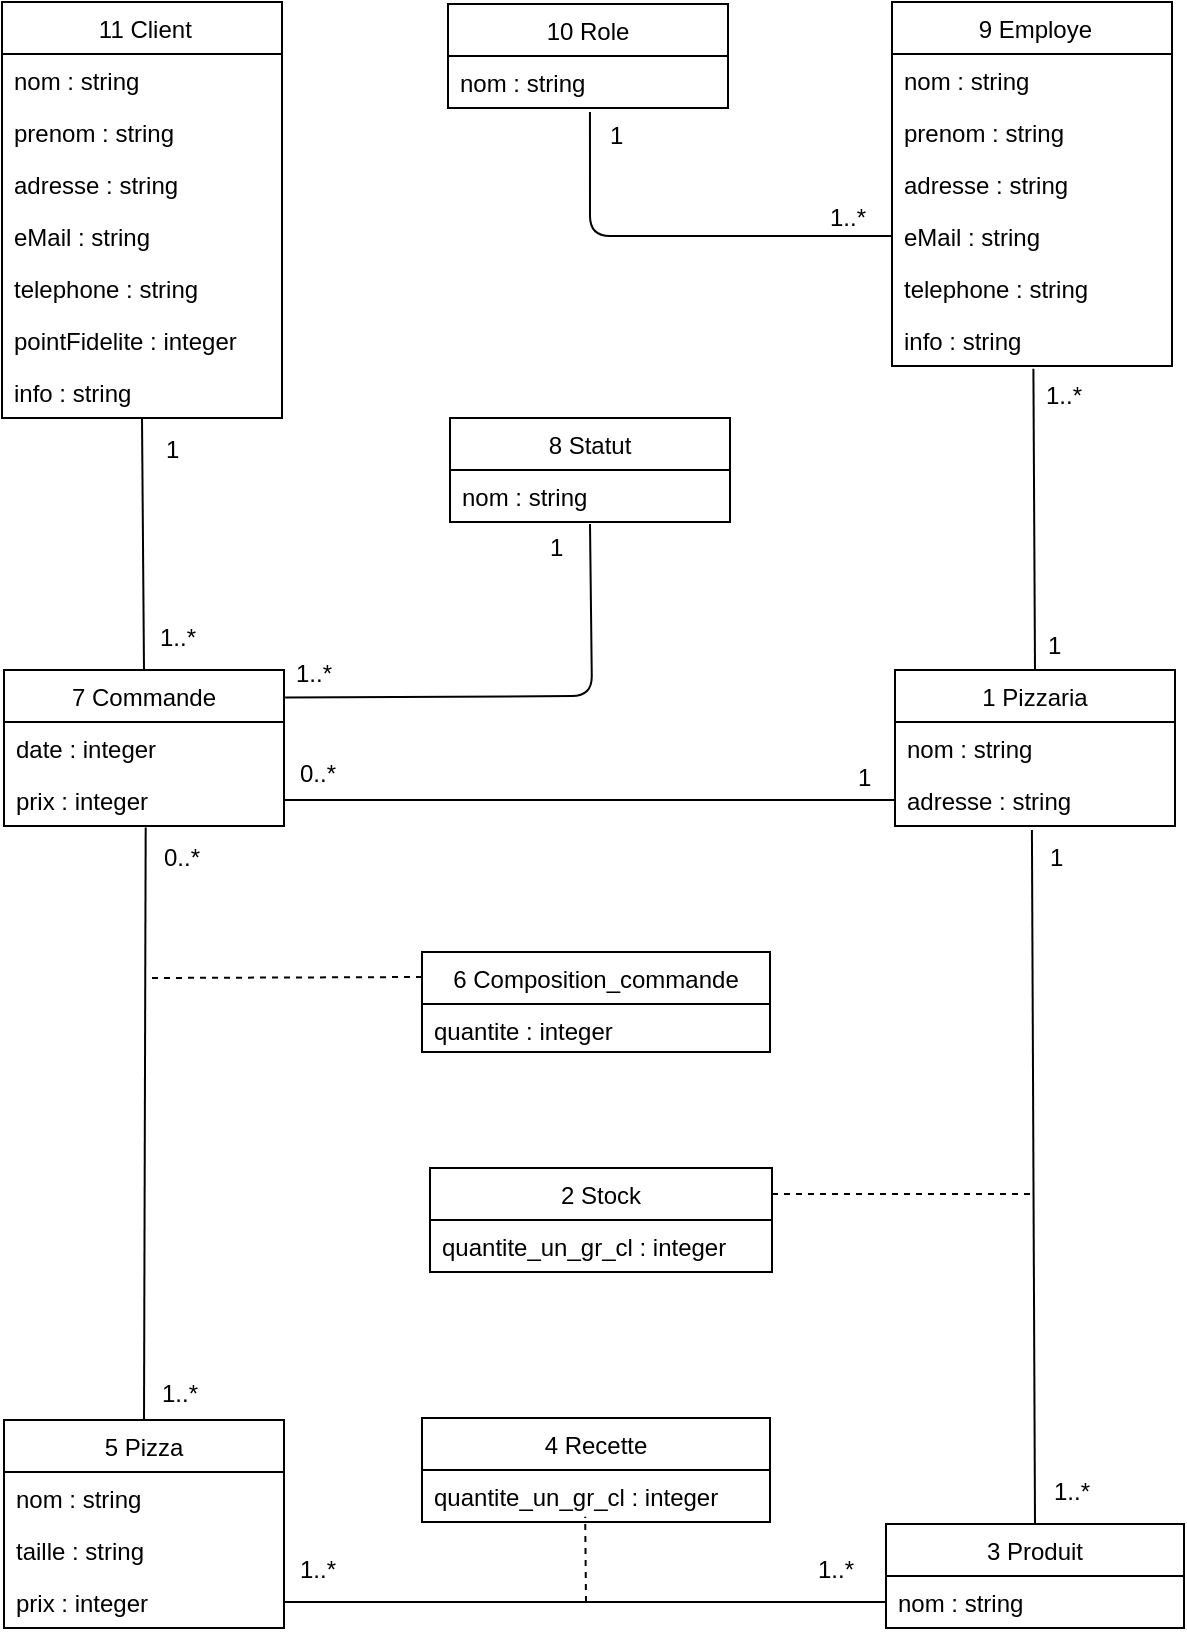 <mxfile version="11.3.0" type="device" pages="1"><diagram id="xOAzW3bwkifzXQIWb2uz" name="Page-1"><mxGraphModel dx="1072" dy="612" grid="1" gridSize="10" guides="1" tooltips="1" connect="1" arrows="1" fold="1" page="1" pageScale="1" pageWidth="827" pageHeight="1169" math="0" shadow="0"><root><mxCell id="0"/><mxCell id="1" parent="0"/><mxCell id="HF8nwe_J0CtAmXE-Xgfd-1" value=" 11 Client" style="swimlane;fontStyle=0;childLayout=stackLayout;horizontal=1;startSize=26;fillColor=none;horizontalStack=0;resizeParent=1;resizeParentMax=0;resizeLast=0;collapsible=1;marginBottom=0;" parent="1" vertex="1"><mxGeometry x="106" y="97" width="140" height="208" as="geometry"/></mxCell><mxCell id="HF8nwe_J0CtAmXE-Xgfd-2" value="nom : string" style="text;strokeColor=none;fillColor=none;align=left;verticalAlign=top;spacingLeft=4;spacingRight=4;overflow=hidden;rotatable=0;points=[[0,0.5],[1,0.5]];portConstraint=eastwest;" parent="HF8nwe_J0CtAmXE-Xgfd-1" vertex="1"><mxGeometry y="26" width="140" height="26" as="geometry"/></mxCell><mxCell id="HF8nwe_J0CtAmXE-Xgfd-3" value="prenom : string" style="text;strokeColor=none;fillColor=none;align=left;verticalAlign=top;spacingLeft=4;spacingRight=4;overflow=hidden;rotatable=0;points=[[0,0.5],[1,0.5]];portConstraint=eastwest;" parent="HF8nwe_J0CtAmXE-Xgfd-1" vertex="1"><mxGeometry y="52" width="140" height="26" as="geometry"/></mxCell><mxCell id="HF8nwe_J0CtAmXE-Xgfd-4" value="adresse : string" style="text;strokeColor=none;fillColor=none;align=left;verticalAlign=top;spacingLeft=4;spacingRight=4;overflow=hidden;rotatable=0;points=[[0,0.5],[1,0.5]];portConstraint=eastwest;" parent="HF8nwe_J0CtAmXE-Xgfd-1" vertex="1"><mxGeometry y="78" width="140" height="26" as="geometry"/></mxCell><mxCell id="HF8nwe_J0CtAmXE-Xgfd-25" value="eMail : string" style="text;strokeColor=none;fillColor=none;align=left;verticalAlign=top;spacingLeft=4;spacingRight=4;overflow=hidden;rotatable=0;points=[[0,0.5],[1,0.5]];portConstraint=eastwest;" parent="HF8nwe_J0CtAmXE-Xgfd-1" vertex="1"><mxGeometry y="104" width="140" height="26" as="geometry"/></mxCell><mxCell id="HF8nwe_J0CtAmXE-Xgfd-26" value="telephone : string" style="text;strokeColor=none;fillColor=none;align=left;verticalAlign=top;spacingLeft=4;spacingRight=4;overflow=hidden;rotatable=0;points=[[0,0.5],[1,0.5]];portConstraint=eastwest;" parent="HF8nwe_J0CtAmXE-Xgfd-1" vertex="1"><mxGeometry y="130" width="140" height="26" as="geometry"/></mxCell><mxCell id="HF8nwe_J0CtAmXE-Xgfd-27" value="pointFidelite : integer" style="text;strokeColor=none;fillColor=none;align=left;verticalAlign=top;spacingLeft=4;spacingRight=4;overflow=hidden;rotatable=0;points=[[0,0.5],[1,0.5]];portConstraint=eastwest;" parent="HF8nwe_J0CtAmXE-Xgfd-1" vertex="1"><mxGeometry y="156" width="140" height="26" as="geometry"/></mxCell><mxCell id="HF8nwe_J0CtAmXE-Xgfd-28" value="info : string" style="text;strokeColor=none;fillColor=none;align=left;verticalAlign=top;spacingLeft=4;spacingRight=4;overflow=hidden;rotatable=0;points=[[0,0.5],[1,0.5]];portConstraint=eastwest;" parent="HF8nwe_J0CtAmXE-Xgfd-1" vertex="1"><mxGeometry y="182" width="140" height="26" as="geometry"/></mxCell><mxCell id="HF8nwe_J0CtAmXE-Xgfd-9" value="7 Commande" style="swimlane;fontStyle=0;childLayout=stackLayout;horizontal=1;startSize=26;fillColor=none;horizontalStack=0;resizeParent=1;resizeParentMax=0;resizeLast=0;collapsible=1;marginBottom=0;" parent="1" vertex="1"><mxGeometry x="107" y="431" width="140" height="78" as="geometry"><mxRectangle x="160" y="652" width="100" height="26" as="alternateBounds"/></mxGeometry></mxCell><mxCell id="HF8nwe_J0CtAmXE-Xgfd-10" value="date : integer" style="text;strokeColor=none;fillColor=none;align=left;verticalAlign=top;spacingLeft=4;spacingRight=4;overflow=hidden;rotatable=0;points=[[0,0.5],[1,0.5]];portConstraint=eastwest;" parent="HF8nwe_J0CtAmXE-Xgfd-9" vertex="1"><mxGeometry y="26" width="140" height="26" as="geometry"/></mxCell><mxCell id="hGZkuRpMKFe-JLPiSKjS-1" value="prix : integer" style="text;strokeColor=none;fillColor=none;align=left;verticalAlign=top;spacingLeft=4;spacingRight=4;overflow=hidden;rotatable=0;points=[[0,0.5],[1,0.5]];portConstraint=eastwest;" parent="HF8nwe_J0CtAmXE-Xgfd-9" vertex="1"><mxGeometry y="52" width="140" height="26" as="geometry"/></mxCell><mxCell id="HF8nwe_J0CtAmXE-Xgfd-13" value="1 Pizzaria" style="swimlane;fontStyle=0;childLayout=stackLayout;horizontal=1;startSize=26;fillColor=none;horizontalStack=0;resizeParent=1;resizeParentMax=0;resizeLast=0;collapsible=1;marginBottom=0;" parent="1" vertex="1"><mxGeometry x="552.5" y="431" width="140" height="78" as="geometry"/></mxCell><mxCell id="HF8nwe_J0CtAmXE-Xgfd-14" value="nom : string" style="text;strokeColor=none;fillColor=none;align=left;verticalAlign=top;spacingLeft=4;spacingRight=4;overflow=hidden;rotatable=0;points=[[0,0.5],[1,0.5]];portConstraint=eastwest;" parent="HF8nwe_J0CtAmXE-Xgfd-13" vertex="1"><mxGeometry y="26" width="140" height="26" as="geometry"/></mxCell><mxCell id="hGZkuRpMKFe-JLPiSKjS-2" value="adresse : string" style="text;strokeColor=none;fillColor=none;align=left;verticalAlign=top;spacingLeft=4;spacingRight=4;overflow=hidden;rotatable=0;points=[[0,0.5],[1,0.5]];portConstraint=eastwest;" parent="HF8nwe_J0CtAmXE-Xgfd-13" vertex="1"><mxGeometry y="52" width="140" height="26" as="geometry"/></mxCell><mxCell id="HF8nwe_J0CtAmXE-Xgfd-17" value="5 Pizza" style="swimlane;fontStyle=0;childLayout=stackLayout;horizontal=1;startSize=26;fillColor=none;horizontalStack=0;resizeParent=1;resizeParentMax=0;resizeLast=0;collapsible=1;marginBottom=0;" parent="1" vertex="1"><mxGeometry x="107" y="806" width="140" height="104" as="geometry"/></mxCell><mxCell id="HF8nwe_J0CtAmXE-Xgfd-18" value="nom : string" style="text;strokeColor=none;fillColor=none;align=left;verticalAlign=top;spacingLeft=4;spacingRight=4;overflow=hidden;rotatable=0;points=[[0,0.5],[1,0.5]];portConstraint=eastwest;" parent="HF8nwe_J0CtAmXE-Xgfd-17" vertex="1"><mxGeometry y="26" width="140" height="26" as="geometry"/></mxCell><mxCell id="HF8nwe_J0CtAmXE-Xgfd-19" value="taille : string" style="text;strokeColor=none;fillColor=none;align=left;verticalAlign=top;spacingLeft=4;spacingRight=4;overflow=hidden;rotatable=0;points=[[0,0.5],[1,0.5]];portConstraint=eastwest;" parent="HF8nwe_J0CtAmXE-Xgfd-17" vertex="1"><mxGeometry y="52" width="140" height="26" as="geometry"/></mxCell><mxCell id="HF8nwe_J0CtAmXE-Xgfd-20" value="prix : integer" style="text;strokeColor=none;fillColor=none;align=left;verticalAlign=top;spacingLeft=4;spacingRight=4;overflow=hidden;rotatable=0;points=[[0,0.5],[1,0.5]];portConstraint=eastwest;" parent="HF8nwe_J0CtAmXE-Xgfd-17" vertex="1"><mxGeometry y="78" width="140" height="26" as="geometry"/></mxCell><mxCell id="HF8nwe_J0CtAmXE-Xgfd-21" value="3 Produit" style="swimlane;fontStyle=0;childLayout=stackLayout;horizontal=1;startSize=26;fillColor=none;horizontalStack=0;resizeParent=1;resizeParentMax=0;resizeLast=0;collapsible=1;marginBottom=0;" parent="1" vertex="1"><mxGeometry x="548" y="858" width="149" height="52" as="geometry"/></mxCell><mxCell id="HF8nwe_J0CtAmXE-Xgfd-22" value="nom : string" style="text;strokeColor=none;fillColor=none;align=left;verticalAlign=top;spacingLeft=4;spacingRight=4;overflow=hidden;rotatable=0;points=[[0,0.5],[1,0.5]];portConstraint=eastwest;" parent="HF8nwe_J0CtAmXE-Xgfd-21" vertex="1"><mxGeometry y="26" width="149" height="26" as="geometry"/></mxCell><mxCell id="HF8nwe_J0CtAmXE-Xgfd-29" value=" 9 Employe" style="swimlane;fontStyle=0;childLayout=stackLayout;horizontal=1;startSize=26;fillColor=none;horizontalStack=0;resizeParent=1;resizeParentMax=0;resizeLast=0;collapsible=1;marginBottom=0;" parent="1" vertex="1"><mxGeometry x="551" y="97" width="140" height="182" as="geometry"/></mxCell><mxCell id="HF8nwe_J0CtAmXE-Xgfd-37" value="nom : string" style="text;strokeColor=none;fillColor=none;align=left;verticalAlign=top;spacingLeft=4;spacingRight=4;overflow=hidden;rotatable=0;points=[[0,0.5],[1,0.5]];portConstraint=eastwest;" parent="HF8nwe_J0CtAmXE-Xgfd-29" vertex="1"><mxGeometry y="26" width="140" height="26" as="geometry"/></mxCell><mxCell id="HF8nwe_J0CtAmXE-Xgfd-31" value="prenom : string" style="text;strokeColor=none;fillColor=none;align=left;verticalAlign=top;spacingLeft=4;spacingRight=4;overflow=hidden;rotatable=0;points=[[0,0.5],[1,0.5]];portConstraint=eastwest;" parent="HF8nwe_J0CtAmXE-Xgfd-29" vertex="1"><mxGeometry y="52" width="140" height="26" as="geometry"/></mxCell><mxCell id="HF8nwe_J0CtAmXE-Xgfd-32" value="adresse : string" style="text;strokeColor=none;fillColor=none;align=left;verticalAlign=top;spacingLeft=4;spacingRight=4;overflow=hidden;rotatable=0;points=[[0,0.5],[1,0.5]];portConstraint=eastwest;" parent="HF8nwe_J0CtAmXE-Xgfd-29" vertex="1"><mxGeometry y="78" width="140" height="26" as="geometry"/></mxCell><mxCell id="HF8nwe_J0CtAmXE-Xgfd-33" value="eMail : string" style="text;strokeColor=none;fillColor=none;align=left;verticalAlign=top;spacingLeft=4;spacingRight=4;overflow=hidden;rotatable=0;points=[[0,0.5],[1,0.5]];portConstraint=eastwest;" parent="HF8nwe_J0CtAmXE-Xgfd-29" vertex="1"><mxGeometry y="104" width="140" height="26" as="geometry"/></mxCell><mxCell id="HF8nwe_J0CtAmXE-Xgfd-34" value="telephone : string" style="text;strokeColor=none;fillColor=none;align=left;verticalAlign=top;spacingLeft=4;spacingRight=4;overflow=hidden;rotatable=0;points=[[0,0.5],[1,0.5]];portConstraint=eastwest;" parent="HF8nwe_J0CtAmXE-Xgfd-29" vertex="1"><mxGeometry y="130" width="140" height="26" as="geometry"/></mxCell><mxCell id="HF8nwe_J0CtAmXE-Xgfd-36" value="info : string" style="text;strokeColor=none;fillColor=none;align=left;verticalAlign=top;spacingLeft=4;spacingRight=4;overflow=hidden;rotatable=0;points=[[0,0.5],[1,0.5]];portConstraint=eastwest;" parent="HF8nwe_J0CtAmXE-Xgfd-29" vertex="1"><mxGeometry y="156" width="140" height="26" as="geometry"/></mxCell><mxCell id="HF8nwe_J0CtAmXE-Xgfd-44" value="" style="endArrow=none;html=1;exitX=1;exitY=0.5;exitDx=0;exitDy=0;entryX=0;entryY=0.5;entryDx=0;entryDy=0;" parent="1" source="hGZkuRpMKFe-JLPiSKjS-1" target="hGZkuRpMKFe-JLPiSKjS-2" edge="1"><mxGeometry width="50" height="50" relative="1" as="geometry"><mxPoint x="352" y="445" as="sourcePoint"/><mxPoint x="482" y="476" as="targetPoint"/></mxGeometry></mxCell><mxCell id="HF8nwe_J0CtAmXE-Xgfd-45" value="" style="endArrow=none;html=1;entryX=0.5;entryY=1;entryDx=0;entryDy=0;exitX=0.5;exitY=0;exitDx=0;exitDy=0;" parent="1" source="HF8nwe_J0CtAmXE-Xgfd-9" target="HF8nwe_J0CtAmXE-Xgfd-1" edge="1"><mxGeometry width="50" height="50" relative="1" as="geometry"><mxPoint x="528.5" y="398" as="sourcePoint"/><mxPoint x="527.94" y="271.988" as="targetPoint"/></mxGeometry></mxCell><mxCell id="HF8nwe_J0CtAmXE-Xgfd-46" value="1" style="text;html=1;resizable=0;points=[];autosize=1;align=left;verticalAlign=top;spacingTop=-4;" parent="1" vertex="1"><mxGeometry x="531.5" y="475" width="20" height="20" as="geometry"/></mxCell><mxCell id="HF8nwe_J0CtAmXE-Xgfd-47" value="0..*" style="text;html=1;resizable=0;points=[];autosize=1;align=left;verticalAlign=top;spacingTop=-4;" parent="1" vertex="1"><mxGeometry x="253" y="473" width="30" height="20" as="geometry"/></mxCell><mxCell id="HF8nwe_J0CtAmXE-Xgfd-48" value="1..*" style="text;html=1;resizable=0;points=[];autosize=1;align=left;verticalAlign=top;spacingTop=-4;" parent="1" vertex="1"><mxGeometry x="626" y="284" width="30" height="20" as="geometry"/></mxCell><mxCell id="HF8nwe_J0CtAmXE-Xgfd-49" value="1" style="text;html=1;resizable=0;points=[];autosize=1;align=left;verticalAlign=top;spacingTop=-4;" parent="1" vertex="1"><mxGeometry x="627" y="409" width="20" height="20" as="geometry"/></mxCell><mxCell id="HF8nwe_J0CtAmXE-Xgfd-50" value="1" style="text;html=1;resizable=0;points=[];autosize=1;align=left;verticalAlign=top;spacingTop=-4;" parent="1" vertex="1"><mxGeometry x="186" y="311" width="20" height="20" as="geometry"/></mxCell><mxCell id="HF8nwe_J0CtAmXE-Xgfd-51" value="1..*" style="text;html=1;resizable=0;points=[];autosize=1;align=left;verticalAlign=top;spacingTop=-4;" parent="1" vertex="1"><mxGeometry x="183" y="405" width="30" height="20" as="geometry"/></mxCell><mxCell id="HF8nwe_J0CtAmXE-Xgfd-52" value="1..*" style="text;html=1;resizable=0;points=[];autosize=1;align=left;verticalAlign=top;spacingTop=-4;" parent="1" vertex="1"><mxGeometry x="511.5" y="871" width="30" height="20" as="geometry"/></mxCell><mxCell id="HF8nwe_J0CtAmXE-Xgfd-53" value="1..*" style="text;html=1;resizable=0;points=[];autosize=1;align=left;verticalAlign=top;spacingTop=-4;" parent="1" vertex="1"><mxGeometry x="630" y="832" width="30" height="20" as="geometry"/></mxCell><mxCell id="HF8nwe_J0CtAmXE-Xgfd-57" value="1..*" style="text;html=1;resizable=0;points=[];autosize=1;align=left;verticalAlign=top;spacingTop=-4;" parent="1" vertex="1"><mxGeometry x="184" y="783" width="30" height="20" as="geometry"/></mxCell><mxCell id="HF8nwe_J0CtAmXE-Xgfd-59" value="" style="endArrow=none;html=1;entryX=0.505;entryY=1.053;entryDx=0;entryDy=0;exitX=0.5;exitY=0;exitDx=0;exitDy=0;entryPerimeter=0;" parent="1" source="HF8nwe_J0CtAmXE-Xgfd-13" target="HF8nwe_J0CtAmXE-Xgfd-36" edge="1"><mxGeometry width="50" height="50" relative="1" as="geometry"><mxPoint x="279" y="397" as="sourcePoint"/><mxPoint x="279" y="283.0" as="targetPoint"/></mxGeometry></mxCell><mxCell id="HsYIAT-IzGgI5DIxy64P-1" value="1..*" style="text;html=1;resizable=0;points=[];autosize=1;align=left;verticalAlign=top;spacingTop=-4;" parent="1" vertex="1"><mxGeometry x="253" y="871" width="30" height="20" as="geometry"/></mxCell><mxCell id="HsYIAT-IzGgI5DIxy64P-4" value="6 Composition_commande" style="swimlane;fontStyle=0;childLayout=stackLayout;horizontal=1;startSize=26;fillColor=none;horizontalStack=0;resizeParent=1;resizeParentMax=0;resizeLast=0;collapsible=1;marginBottom=0;" parent="1" vertex="1"><mxGeometry x="316" y="572" width="174" height="50" as="geometry"/></mxCell><mxCell id="HsYIAT-IzGgI5DIxy64P-6" value="quantite : integer" style="text;strokeColor=none;fillColor=none;align=left;verticalAlign=top;spacingLeft=4;spacingRight=4;overflow=hidden;rotatable=0;points=[[0,0.5],[1,0.5]];portConstraint=eastwest;" parent="HsYIAT-IzGgI5DIxy64P-4" vertex="1"><mxGeometry y="26" width="174" height="24" as="geometry"/></mxCell><mxCell id="HsYIAT-IzGgI5DIxy64P-8" value="4 Recette" style="swimlane;fontStyle=0;childLayout=stackLayout;horizontal=1;startSize=26;fillColor=none;horizontalStack=0;resizeParent=1;resizeParentMax=0;resizeLast=0;collapsible=1;marginBottom=0;" parent="1" vertex="1"><mxGeometry x="316" y="805" width="174" height="52" as="geometry"/></mxCell><mxCell id="HsYIAT-IzGgI5DIxy64P-10" value="quantite_un_gr_cl : integer" style="text;strokeColor=none;fillColor=none;align=left;verticalAlign=top;spacingLeft=4;spacingRight=4;overflow=hidden;rotatable=0;points=[[0,0.5],[1,0.5]];portConstraint=eastwest;" parent="HsYIAT-IzGgI5DIxy64P-8" vertex="1"><mxGeometry y="26" width="174" height="26" as="geometry"/></mxCell><mxCell id="HsYIAT-IzGgI5DIxy64P-12" value="2 Stock" style="swimlane;fontStyle=0;childLayout=stackLayout;horizontal=1;startSize=26;fillColor=none;horizontalStack=0;resizeParent=1;resizeParentMax=0;resizeLast=0;collapsible=1;marginBottom=0;" parent="1" vertex="1"><mxGeometry x="320" y="680" width="171" height="52" as="geometry"/></mxCell><mxCell id="HsYIAT-IzGgI5DIxy64P-35" value="quantite_un_gr_cl : integer" style="text;strokeColor=none;fillColor=none;align=left;verticalAlign=top;spacingLeft=4;spacingRight=4;overflow=hidden;rotatable=0;points=[[0,0.5],[1,0.5]];portConstraint=eastwest;" parent="HsYIAT-IzGgI5DIxy64P-12" vertex="1"><mxGeometry y="26" width="171" height="26" as="geometry"/></mxCell><mxCell id="HsYIAT-IzGgI5DIxy64P-16" value="8 Statut" style="swimlane;fontStyle=0;childLayout=stackLayout;horizontal=1;startSize=26;fillColor=none;horizontalStack=0;resizeParent=1;resizeParentMax=0;resizeLast=0;collapsible=1;marginBottom=0;" parent="1" vertex="1"><mxGeometry x="330" y="305" width="140" height="52" as="geometry"/></mxCell><mxCell id="HsYIAT-IzGgI5DIxy64P-17" value="nom : string" style="text;strokeColor=none;fillColor=none;align=left;verticalAlign=top;spacingLeft=4;spacingRight=4;overflow=hidden;rotatable=0;points=[[0,0.5],[1,0.5]];portConstraint=eastwest;" parent="HsYIAT-IzGgI5DIxy64P-16" vertex="1"><mxGeometry y="26" width="140" height="26" as="geometry"/></mxCell><mxCell id="HsYIAT-IzGgI5DIxy64P-23" value="" style="endArrow=none;html=1;entryX=0.5;entryY=1.038;entryDx=0;entryDy=0;entryPerimeter=0;exitX=1.004;exitY=0.176;exitDx=0;exitDy=0;exitPerimeter=0;" parent="1" source="HF8nwe_J0CtAmXE-Xgfd-9" target="HsYIAT-IzGgI5DIxy64P-17" edge="1"><mxGeometry width="50" height="50" relative="1" as="geometry"><mxPoint x="252" y="410" as="sourcePoint"/><mxPoint x="132" y="980" as="targetPoint"/><Array as="points"><mxPoint x="401" y="444"/></Array></mxGeometry></mxCell><mxCell id="HsYIAT-IzGgI5DIxy64P-25" value="1..*" style="text;html=1;resizable=0;points=[];autosize=1;align=left;verticalAlign=top;spacingTop=-4;" parent="1" vertex="1"><mxGeometry x="251" y="423" width="30" height="20" as="geometry"/></mxCell><mxCell id="HsYIAT-IzGgI5DIxy64P-26" value="1" style="text;html=1;resizable=0;points=[];autosize=1;align=left;verticalAlign=top;spacingTop=-4;" parent="1" vertex="1"><mxGeometry x="377.5" y="360" width="20" height="20" as="geometry"/></mxCell><mxCell id="HsYIAT-IzGgI5DIxy64P-30" value="" style="endArrow=none;html=1;entryX=0.5;entryY=0;entryDx=0;entryDy=0;exitX=0.506;exitY=1.028;exitDx=0;exitDy=0;exitPerimeter=0;" parent="1" source="hGZkuRpMKFe-JLPiSKjS-1" target="HF8nwe_J0CtAmXE-Xgfd-17" edge="1"><mxGeometry width="50" height="50" relative="1" as="geometry"><mxPoint x="170" y="550" as="sourcePoint"/><mxPoint x="293.96" y="482.176" as="targetPoint"/></mxGeometry></mxCell><mxCell id="HsYIAT-IzGgI5DIxy64P-32" value="" style="endArrow=none;html=1;exitX=0.489;exitY=1.077;exitDx=0;exitDy=0;entryX=0.5;entryY=0;entryDx=0;entryDy=0;exitPerimeter=0;" parent="1" source="hGZkuRpMKFe-JLPiSKjS-2" target="HF8nwe_J0CtAmXE-Xgfd-21" edge="1"><mxGeometry width="50" height="50" relative="1" as="geometry"><mxPoint x="635" y="586" as="sourcePoint"/><mxPoint x="723.46" y="477.676" as="targetPoint"/></mxGeometry></mxCell><mxCell id="HsYIAT-IzGgI5DIxy64P-34" value="" style="endArrow=none;html=1;exitX=0;exitY=0.5;exitDx=0;exitDy=0;entryX=1;entryY=0.5;entryDx=0;entryDy=0;" parent="1" source="HF8nwe_J0CtAmXE-Xgfd-22" target="HF8nwe_J0CtAmXE-Xgfd-20" edge="1"><mxGeometry width="50" height="50" relative="1" as="geometry"><mxPoint x="587.5" y="881" as="sourcePoint"/><mxPoint x="475" y="806" as="targetPoint"/></mxGeometry></mxCell><mxCell id="HsYIAT-IzGgI5DIxy64P-43" value="1" style="text;html=1;resizable=0;points=[];autosize=1;align=left;verticalAlign=top;spacingTop=-4;" parent="1" vertex="1"><mxGeometry x="628" y="515" width="20" height="20" as="geometry"/></mxCell><mxCell id="Q8_CyUs6j1eRFAtjsLoX-1" value="10 Role" style="swimlane;fontStyle=0;childLayout=stackLayout;horizontal=1;startSize=26;fillColor=none;horizontalStack=0;resizeParent=1;resizeParentMax=0;resizeLast=0;collapsible=1;marginBottom=0;" vertex="1" parent="1"><mxGeometry x="329" y="98" width="140" height="52" as="geometry"/></mxCell><mxCell id="Q8_CyUs6j1eRFAtjsLoX-2" value="nom : string" style="text;strokeColor=none;fillColor=none;align=left;verticalAlign=top;spacingLeft=4;spacingRight=4;overflow=hidden;rotatable=0;points=[[0,0.5],[1,0.5]];portConstraint=eastwest;" vertex="1" parent="Q8_CyUs6j1eRFAtjsLoX-1"><mxGeometry y="26" width="140" height="26" as="geometry"/></mxCell><mxCell id="Q8_CyUs6j1eRFAtjsLoX-5" value="" style="endArrow=none;html=1;entryX=0.507;entryY=1.077;entryDx=0;entryDy=0;entryPerimeter=0;exitX=0;exitY=0.5;exitDx=0;exitDy=0;" edge="1" parent="1" source="HF8nwe_J0CtAmXE-Xgfd-33" target="Q8_CyUs6j1eRFAtjsLoX-2"><mxGeometry width="50" height="50" relative="1" as="geometry"><mxPoint x="257" y="454" as="sourcePoint"/><mxPoint x="399.46" y="200" as="targetPoint"/><Array as="points"><mxPoint x="400" y="214"/></Array></mxGeometry></mxCell><mxCell id="Q8_CyUs6j1eRFAtjsLoX-7" value="1" style="text;html=1;resizable=0;points=[];autosize=1;align=left;verticalAlign=top;spacingTop=-4;" vertex="1" parent="1"><mxGeometry x="407.5" y="154" width="20" height="20" as="geometry"/></mxCell><mxCell id="Q8_CyUs6j1eRFAtjsLoX-8" value="1..*" style="text;html=1;resizable=0;points=[];autosize=1;align=left;verticalAlign=top;spacingTop=-4;" vertex="1" parent="1"><mxGeometry x="518" y="195" width="30" height="20" as="geometry"/></mxCell><mxCell id="Q8_CyUs6j1eRFAtjsLoX-14" value="" style="endArrow=none;dashed=1;html=1;entryX=0.51;entryY=1.132;entryDx=0;entryDy=0;entryPerimeter=0;" edge="1" parent="1"><mxGeometry width="50" height="50" relative="1" as="geometry"><mxPoint x="398" y="897" as="sourcePoint"/><mxPoint x="397.6" y="854.432" as="targetPoint"/></mxGeometry></mxCell><mxCell id="Q8_CyUs6j1eRFAtjsLoX-15" value="" style="endArrow=none;dashed=1;html=1;entryX=1;entryY=0.25;entryDx=0;entryDy=0;" edge="1" parent="1" target="HsYIAT-IzGgI5DIxy64P-12"><mxGeometry width="50" height="50" relative="1" as="geometry"><mxPoint x="620" y="693" as="sourcePoint"/><mxPoint x="550" y="638" as="targetPoint"/></mxGeometry></mxCell><mxCell id="Q8_CyUs6j1eRFAtjsLoX-16" value="0..*" style="text;html=1;resizable=0;points=[];autosize=1;align=left;verticalAlign=top;spacingTop=-4;" vertex="1" parent="1"><mxGeometry x="185" y="515" width="30" height="20" as="geometry"/></mxCell><mxCell id="Q8_CyUs6j1eRFAtjsLoX-17" value="" style="endArrow=none;dashed=1;html=1;exitX=0;exitY=0.25;exitDx=0;exitDy=0;" edge="1" parent="1" source="HsYIAT-IzGgI5DIxy64P-4"><mxGeometry width="50" height="50" relative="1" as="geometry"><mxPoint x="630" y="674" as="sourcePoint"/><mxPoint x="180" y="585" as="targetPoint"/></mxGeometry></mxCell></root></mxGraphModel></diagram></mxfile>